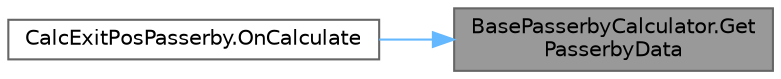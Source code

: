 digraph "BasePasserbyCalculator.GetPasserbyData"
{
 // LATEX_PDF_SIZE
  bgcolor="transparent";
  edge [fontname=Helvetica,fontsize=10,labelfontname=Helvetica,labelfontsize=10];
  node [fontname=Helvetica,fontsize=10,shape=box,height=0.2,width=0.4];
  rankdir="RL";
  Node1 [id="Node000001",label="BasePasserbyCalculator.Get\lPasserbyData",height=0.2,width=0.4,color="gray40", fillcolor="grey60", style="filled", fontcolor="black",tooltip="通行人情報が存在するかのチェック"];
  Node1 -> Node2 [id="edge1_Node000001_Node000002",dir="back",color="steelblue1",style="solid",tooltip=" "];
  Node2 [id="Node000002",label="CalcExitPosPasserby.OnCalculate",height=0.2,width=0.4,color="grey40", fillcolor="white", style="filled",URL="$class_calc_exit_pos_passerby.html#a9e5822e2a969b9ec3c8ca29c6abcdd19",tooltip=" "];
}
